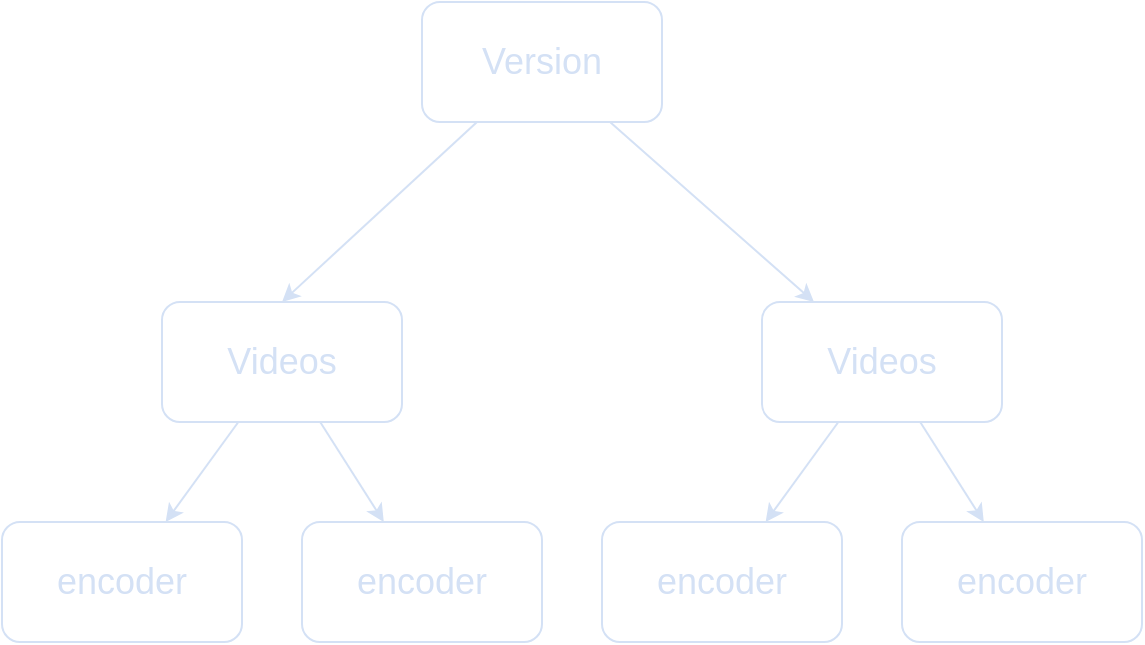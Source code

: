 <mxfile version="12.2.4" pages="1"><diagram id="pcBMZ4rn22r7kAI7BglG" name="Page-1"><mxGraphModel dx="610" dy="746" grid="1" gridSize="10" guides="1" tooltips="1" connect="1" arrows="1" fold="1" page="1" pageScale="1" pageWidth="827" pageHeight="1169" math="0" shadow="0"><root><mxCell id="0"/><mxCell id="1" parent="0"/><mxCell id="4" style="edgeStyle=none;html=1;entryX=0.5;entryY=0;entryDx=0;entryDy=0;fontSize=18;fillColor=none;fontColor=#D4E1F5;strokeColor=#D4E1F5;" parent="1" source="2" target="3" edge="1"><mxGeometry relative="1" as="geometry"/></mxCell><mxCell id="17" style="edgeStyle=none;html=1;fontSize=18;fillColor=none;fontColor=#D4E1F5;strokeColor=#D4E1F5;" parent="1" source="2" target="14" edge="1"><mxGeometry relative="1" as="geometry"/></mxCell><mxCell id="2" value="&lt;font style=&quot;font-size: 18px;&quot;&gt;Version&lt;/font&gt;" style="rounded=1;whiteSpace=wrap;html=1;fillColor=none;fontColor=#D4E1F5;strokeColor=#D4E1F5;" parent="1" vertex="1"><mxGeometry x="240" y="20" width="120" height="60" as="geometry"/></mxCell><mxCell id="8" value="" style="edgeStyle=none;html=1;fontSize=18;fillColor=none;fontColor=#D4E1F5;strokeColor=#D4E1F5;" parent="1" source="3" target="7" edge="1"><mxGeometry relative="1" as="geometry"/></mxCell><mxCell id="11" style="edgeStyle=none;html=1;fontSize=18;fillColor=none;fontColor=#D4E1F5;strokeColor=#D4E1F5;" parent="1" source="3" target="9" edge="1"><mxGeometry relative="1" as="geometry"/></mxCell><mxCell id="3" value="&lt;font style=&quot;font-size: 18px;&quot;&gt;Videos&lt;/font&gt;" style="rounded=1;whiteSpace=wrap;html=1;fillColor=none;fontColor=#D4E1F5;strokeColor=#D4E1F5;" parent="1" vertex="1"><mxGeometry x="110" y="170" width="120" height="60" as="geometry"/></mxCell><mxCell id="7" value="&lt;font style=&quot;font-size: 18px;&quot;&gt;encoder&lt;/font&gt;" style="rounded=1;whiteSpace=wrap;html=1;fillColor=none;fontColor=#D4E1F5;strokeColor=#D4E1F5;" parent="1" vertex="1"><mxGeometry x="30" y="280" width="120" height="60" as="geometry"/></mxCell><mxCell id="9" value="&lt;font style=&quot;font-size: 18px;&quot;&gt;encoder&lt;/font&gt;" style="rounded=1;whiteSpace=wrap;html=1;fillColor=none;fontColor=#D4E1F5;strokeColor=#D4E1F5;" parent="1" vertex="1"><mxGeometry x="180" y="280" width="120" height="60" as="geometry"/></mxCell><mxCell id="12" value="" style="edgeStyle=none;html=1;fontSize=18;fillColor=none;fontColor=#D4E1F5;strokeColor=#D4E1F5;" parent="1" source="14" target="15" edge="1"><mxGeometry relative="1" as="geometry"/></mxCell><mxCell id="13" style="edgeStyle=none;html=1;fontSize=18;fillColor=none;fontColor=#D4E1F5;strokeColor=#D4E1F5;" parent="1" source="14" target="16" edge="1"><mxGeometry relative="1" as="geometry"/></mxCell><mxCell id="14" value="&lt;font style=&quot;font-size: 18px;&quot;&gt;Videos&lt;/font&gt;" style="rounded=1;whiteSpace=wrap;html=1;fillColor=none;fontColor=#D4E1F5;strokeColor=#D4E1F5;" parent="1" vertex="1"><mxGeometry x="410" y="170" width="120" height="60" as="geometry"/></mxCell><mxCell id="15" value="&lt;font style=&quot;font-size: 18px;&quot;&gt;encoder&lt;/font&gt;" style="rounded=1;whiteSpace=wrap;html=1;fillColor=none;fontColor=#D4E1F5;strokeColor=#D4E1F5;" parent="1" vertex="1"><mxGeometry x="330" y="280" width="120" height="60" as="geometry"/></mxCell><mxCell id="16" value="&lt;font style=&quot;font-size: 18px;&quot;&gt;encoder&lt;/font&gt;" style="rounded=1;whiteSpace=wrap;html=1;fillColor=none;fontColor=#D4E1F5;strokeColor=#D4E1F5;" parent="1" vertex="1"><mxGeometry x="480" y="280" width="120" height="60" as="geometry"/></mxCell></root></mxGraphModel></diagram></mxfile>